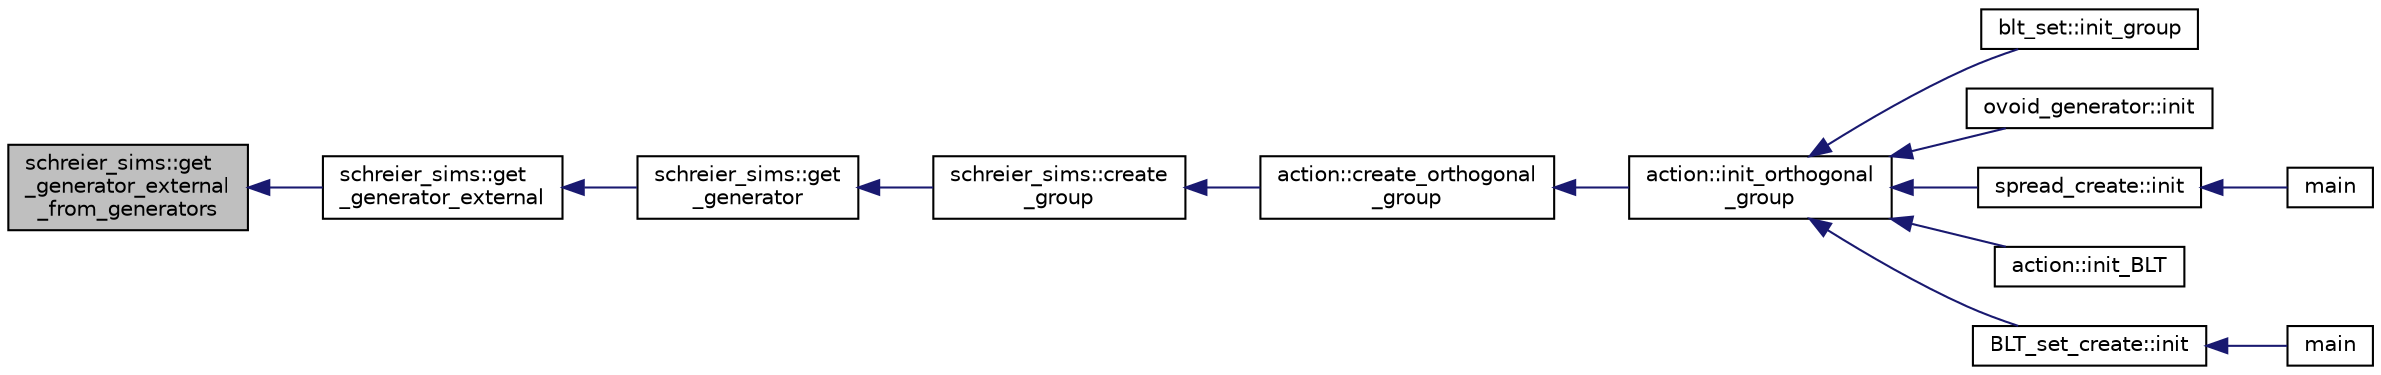 digraph "schreier_sims::get_generator_external_from_generators"
{
  edge [fontname="Helvetica",fontsize="10",labelfontname="Helvetica",labelfontsize="10"];
  node [fontname="Helvetica",fontsize="10",shape=record];
  rankdir="LR";
  Node247 [label="schreier_sims::get\l_generator_external\l_from_generators",height=0.2,width=0.4,color="black", fillcolor="grey75", style="filled", fontcolor="black"];
  Node247 -> Node248 [dir="back",color="midnightblue",fontsize="10",style="solid",fontname="Helvetica"];
  Node248 [label="schreier_sims::get\l_generator_external",height=0.2,width=0.4,color="black", fillcolor="white", style="filled",URL="$d0/da8/classschreier__sims.html#a00f7c9c83b92d582c9a103787b39f1d4"];
  Node248 -> Node249 [dir="back",color="midnightblue",fontsize="10",style="solid",fontname="Helvetica"];
  Node249 [label="schreier_sims::get\l_generator",height=0.2,width=0.4,color="black", fillcolor="white", style="filled",URL="$d0/da8/classschreier__sims.html#ab8cc956f8a60d3a28ff2418973a4ca58"];
  Node249 -> Node250 [dir="back",color="midnightblue",fontsize="10",style="solid",fontname="Helvetica"];
  Node250 [label="schreier_sims::create\l_group",height=0.2,width=0.4,color="black", fillcolor="white", style="filled",URL="$d0/da8/classschreier__sims.html#a1423aec8f5f7f69d0518cd4e69e29b07"];
  Node250 -> Node251 [dir="back",color="midnightblue",fontsize="10",style="solid",fontname="Helvetica"];
  Node251 [label="action::create_orthogonal\l_group",height=0.2,width=0.4,color="black", fillcolor="white", style="filled",URL="$d2/d86/classaction.html#a9ec9857e52b35c91c52964a1c5701128"];
  Node251 -> Node252 [dir="back",color="midnightblue",fontsize="10",style="solid",fontname="Helvetica"];
  Node252 [label="action::init_orthogonal\l_group",height=0.2,width=0.4,color="black", fillcolor="white", style="filled",URL="$d2/d86/classaction.html#a2cfe124956ed67d8b7a927bb44847cc2"];
  Node252 -> Node253 [dir="back",color="midnightblue",fontsize="10",style="solid",fontname="Helvetica"];
  Node253 [label="blt_set::init_group",height=0.2,width=0.4,color="black", fillcolor="white", style="filled",URL="$d1/d3d/classblt__set.html#a9e5aede3bbac6f5e1dd31a8965bba200"];
  Node252 -> Node254 [dir="back",color="midnightblue",fontsize="10",style="solid",fontname="Helvetica"];
  Node254 [label="ovoid_generator::init",height=0.2,width=0.4,color="black", fillcolor="white", style="filled",URL="$d3/daf/classovoid__generator.html#a44d90a4751554076f432f35089a964c2"];
  Node252 -> Node255 [dir="back",color="midnightblue",fontsize="10",style="solid",fontname="Helvetica"];
  Node255 [label="spread_create::init",height=0.2,width=0.4,color="black", fillcolor="white", style="filled",URL="$de/d97/classspread__create.html#ae3c6630d33160e48a584c21a4f4a6209"];
  Node255 -> Node256 [dir="back",color="midnightblue",fontsize="10",style="solid",fontname="Helvetica"];
  Node256 [label="main",height=0.2,width=0.4,color="black", fillcolor="white", style="filled",URL="$d1/d2f/apps_2spread_2spread__create_8_c.html#a217dbf8b442f20279ea00b898af96f52"];
  Node252 -> Node257 [dir="back",color="midnightblue",fontsize="10",style="solid",fontname="Helvetica"];
  Node257 [label="action::init_BLT",height=0.2,width=0.4,color="black", fillcolor="white", style="filled",URL="$d2/d86/classaction.html#a0d33ca0ebe7467b984c3058520e02a0c"];
  Node252 -> Node258 [dir="back",color="midnightblue",fontsize="10",style="solid",fontname="Helvetica"];
  Node258 [label="BLT_set_create::init",height=0.2,width=0.4,color="black", fillcolor="white", style="filled",URL="$d4/d40/class_b_l_t__set__create.html#af2b5df080b8358d8fcd7e41d187e8d0b"];
  Node258 -> Node259 [dir="back",color="midnightblue",fontsize="10",style="solid",fontname="Helvetica"];
  Node259 [label="main",height=0.2,width=0.4,color="black", fillcolor="white", style="filled",URL="$d7/d1c/create___b_l_t__set__main_8_c.html#a217dbf8b442f20279ea00b898af96f52"];
}
